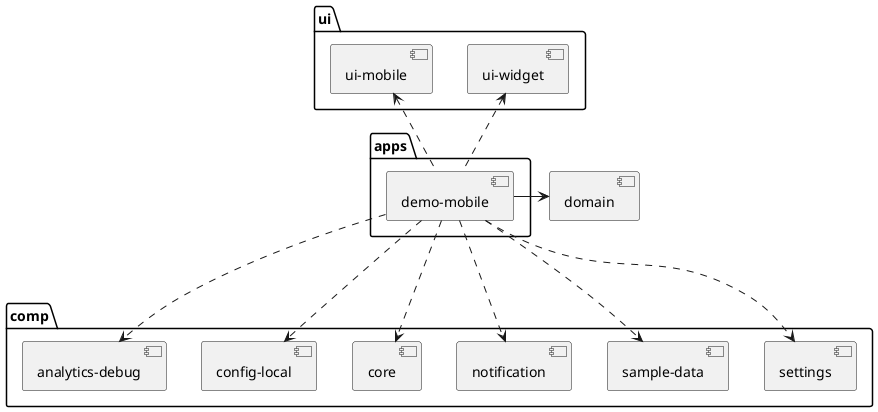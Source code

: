@startuml
folder "apps" {
  [demo-mobile]
}

folder "ui" {
  [ui-mobile]
  [ui-widget]
}

folder "comp" {
  [analytics-debug]
  [config-local]
  [core]
  [notification]
  [sample-data]
  [settings]
}

[demo-mobile] ...> [analytics-debug]
[demo-mobile] ...> [config-local]
[demo-mobile] ...> [core]
[demo-mobile] ...> [notification]
[demo-mobile] ...> [sample-data]
[demo-mobile] ...> [settings]
[demo-mobile] .up.> [ui-mobile]
[demo-mobile] .up.> [ui-widget]

[demo-mobile] -right--> [domain]
@enduml
